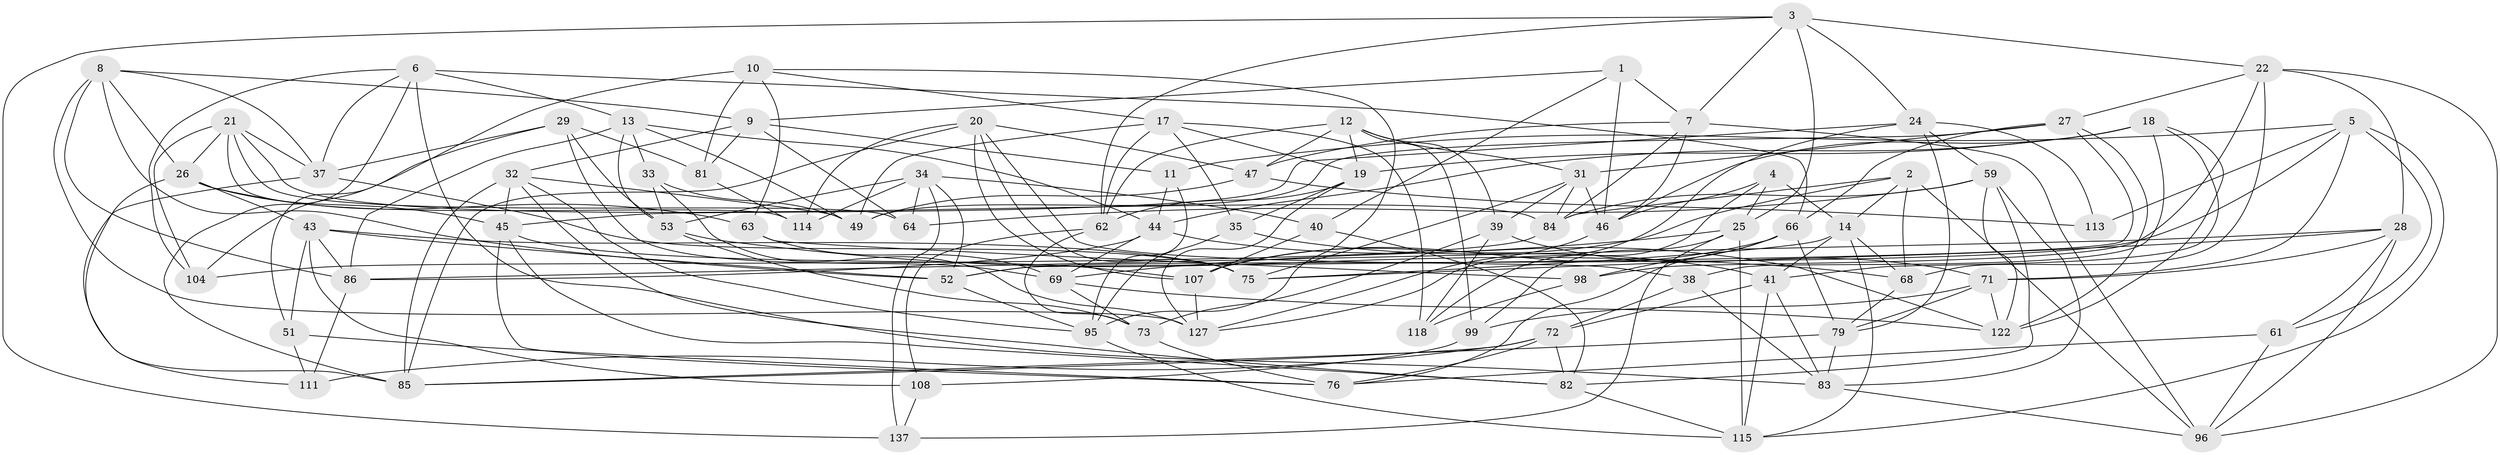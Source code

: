 // original degree distribution, {4: 1.0}
// Generated by graph-tools (version 1.1) at 2025/42/03/06/25 10:42:17]
// undirected, 80 vertices, 215 edges
graph export_dot {
graph [start="1"]
  node [color=gray90,style=filled];
  1;
  2 [super="+55"];
  3 [super="+60"];
  4;
  5 [super="+30"];
  6 [super="+15"];
  7 [super="+80"];
  8 [super="+117"];
  9 [super="+48"];
  10 [super="+16"];
  11;
  12 [super="+101"];
  13 [super="+70"];
  14 [super="+93"];
  17 [super="+133"];
  18 [super="+100"];
  19 [super="+57"];
  20 [super="+50"];
  21 [super="+23"];
  22 [super="+134"];
  24 [super="+138"];
  25 [super="+126"];
  26 [super="+119"];
  27 [super="+110"];
  28 [super="+65"];
  29 [super="+87"];
  31 [super="+36"];
  32 [super="+92"];
  33;
  34 [super="+123"];
  35;
  37 [super="+130"];
  38;
  39 [super="+54"];
  40;
  41 [super="+42"];
  43 [super="+120"];
  44 [super="+56"];
  45 [super="+103"];
  46 [super="+136"];
  47 [super="+58"];
  49 [super="+125"];
  51;
  52 [super="+105"];
  53 [super="+67"];
  59 [super="+74"];
  61;
  62 [super="+91"];
  63;
  64;
  66 [super="+132"];
  68 [super="+102"];
  69 [super="+124"];
  71 [super="+77"];
  72 [super="+106"];
  73 [super="+94"];
  75 [super="+89"];
  76 [super="+78"];
  79 [super="+139"];
  81 [super="+128"];
  82 [super="+116"];
  83 [super="+90"];
  84 [super="+97"];
  85 [super="+121"];
  86 [super="+88"];
  95 [super="+109"];
  96 [super="+140"];
  98;
  99;
  104;
  107 [super="+112"];
  108;
  111;
  113;
  114;
  115 [super="+131"];
  118;
  122 [super="+129"];
  127 [super="+135"];
  137;
  1 -- 40;
  1 -- 7;
  1 -- 9;
  1 -- 46;
  2 -- 14;
  2 -- 68 [weight=2];
  2 -- 96;
  2 -- 107;
  2 -- 84;
  3 -- 24;
  3 -- 25;
  3 -- 22;
  3 -- 137;
  3 -- 62;
  3 -- 7;
  4 -- 14;
  4 -- 118;
  4 -- 25;
  4 -- 46;
  5 -- 113;
  5 -- 52;
  5 -- 115;
  5 -- 61;
  5 -- 11;
  5 -- 71;
  6 -- 37;
  6 -- 66;
  6 -- 104;
  6 -- 83;
  6 -- 85;
  6 -- 13;
  7 -- 47;
  7 -- 96;
  7 -- 84;
  7 -- 46;
  8 -- 52;
  8 -- 127;
  8 -- 37;
  8 -- 9;
  8 -- 26;
  8 -- 86;
  9 -- 11;
  9 -- 64;
  9 -- 81;
  9 -- 32;
  10 -- 81 [weight=2];
  10 -- 17;
  10 -- 51;
  10 -- 95;
  10 -- 63;
  11 -- 95;
  11 -- 44;
  12 -- 19;
  12 -- 47;
  12 -- 39;
  12 -- 99;
  12 -- 62;
  12 -- 31;
  13 -- 33;
  13 -- 44;
  13 -- 49;
  13 -- 53;
  13 -- 86;
  14 -- 115;
  14 -- 41;
  14 -- 75;
  14 -- 68;
  17 -- 35;
  17 -- 62;
  17 -- 19;
  17 -- 118;
  17 -- 49;
  18 -- 38;
  18 -- 122;
  18 -- 41;
  18 -- 44;
  18 -- 19;
  18 -- 46;
  19 -- 35;
  19 -- 62;
  19 -- 127;
  20 -- 38;
  20 -- 114;
  20 -- 47;
  20 -- 107;
  20 -- 75;
  20 -- 85;
  21 -- 114;
  21 -- 64;
  21 -- 37;
  21 -- 104;
  21 -- 26;
  21 -- 84;
  22 -- 98;
  22 -- 68;
  22 -- 96;
  22 -- 27;
  22 -- 28;
  24 -- 79;
  24 -- 127;
  24 -- 113;
  24 -- 45;
  24 -- 59;
  25 -- 137;
  25 -- 115;
  25 -- 99;
  25 -- 69;
  26 -- 63;
  26 -- 43;
  26 -- 45;
  26 -- 85;
  27 -- 31;
  27 -- 52;
  27 -- 49;
  27 -- 66;
  27 -- 122;
  28 -- 96;
  28 -- 61;
  28 -- 75;
  28 -- 71;
  28 -- 86;
  29 -- 104;
  29 -- 81 [weight=2];
  29 -- 37;
  29 -- 69;
  29 -- 53;
  31 -- 39;
  31 -- 75;
  31 -- 84;
  31 -- 46;
  32 -- 49;
  32 -- 45;
  32 -- 82;
  32 -- 85;
  32 -- 95;
  33 -- 49;
  33 -- 127;
  33 -- 53;
  34 -- 114;
  34 -- 64;
  34 -- 40;
  34 -- 137;
  34 -- 52;
  34 -- 53;
  35 -- 41;
  35 -- 95;
  37 -- 111;
  37 -- 75;
  38 -- 72;
  38 -- 83;
  39 -- 118;
  39 -- 73 [weight=2];
  39 -- 71;
  40 -- 82;
  40 -- 107;
  41 -- 83;
  41 -- 72;
  41 -- 115;
  43 -- 108;
  43 -- 86;
  43 -- 52;
  43 -- 51;
  43 -- 75;
  44 -- 69;
  44 -- 122;
  44 -- 86;
  45 -- 107;
  45 -- 76;
  45 -- 82;
  46 -- 127;
  47 -- 49;
  47 -- 113 [weight=2];
  51 -- 76;
  51 -- 111;
  52 -- 95;
  53 -- 68;
  53 -- 73;
  59 -- 84;
  59 -- 83;
  59 -- 64;
  59 -- 122;
  59 -- 82;
  61 -- 76;
  61 -- 96;
  62 -- 73;
  62 -- 108;
  63 -- 69;
  63 -- 98;
  66 -- 76;
  66 -- 98;
  66 -- 107;
  66 -- 79;
  68 -- 79;
  69 -- 73;
  69 -- 122;
  71 -- 99;
  71 -- 122;
  71 -- 79;
  72 -- 111;
  72 -- 82;
  72 -- 76;
  72 -- 85;
  73 -- 76;
  79 -- 83;
  79 -- 85;
  81 -- 114;
  82 -- 115;
  83 -- 96;
  84 -- 104;
  86 -- 111;
  95 -- 115;
  98 -- 118;
  99 -- 108;
  107 -- 127;
  108 -- 137;
}
